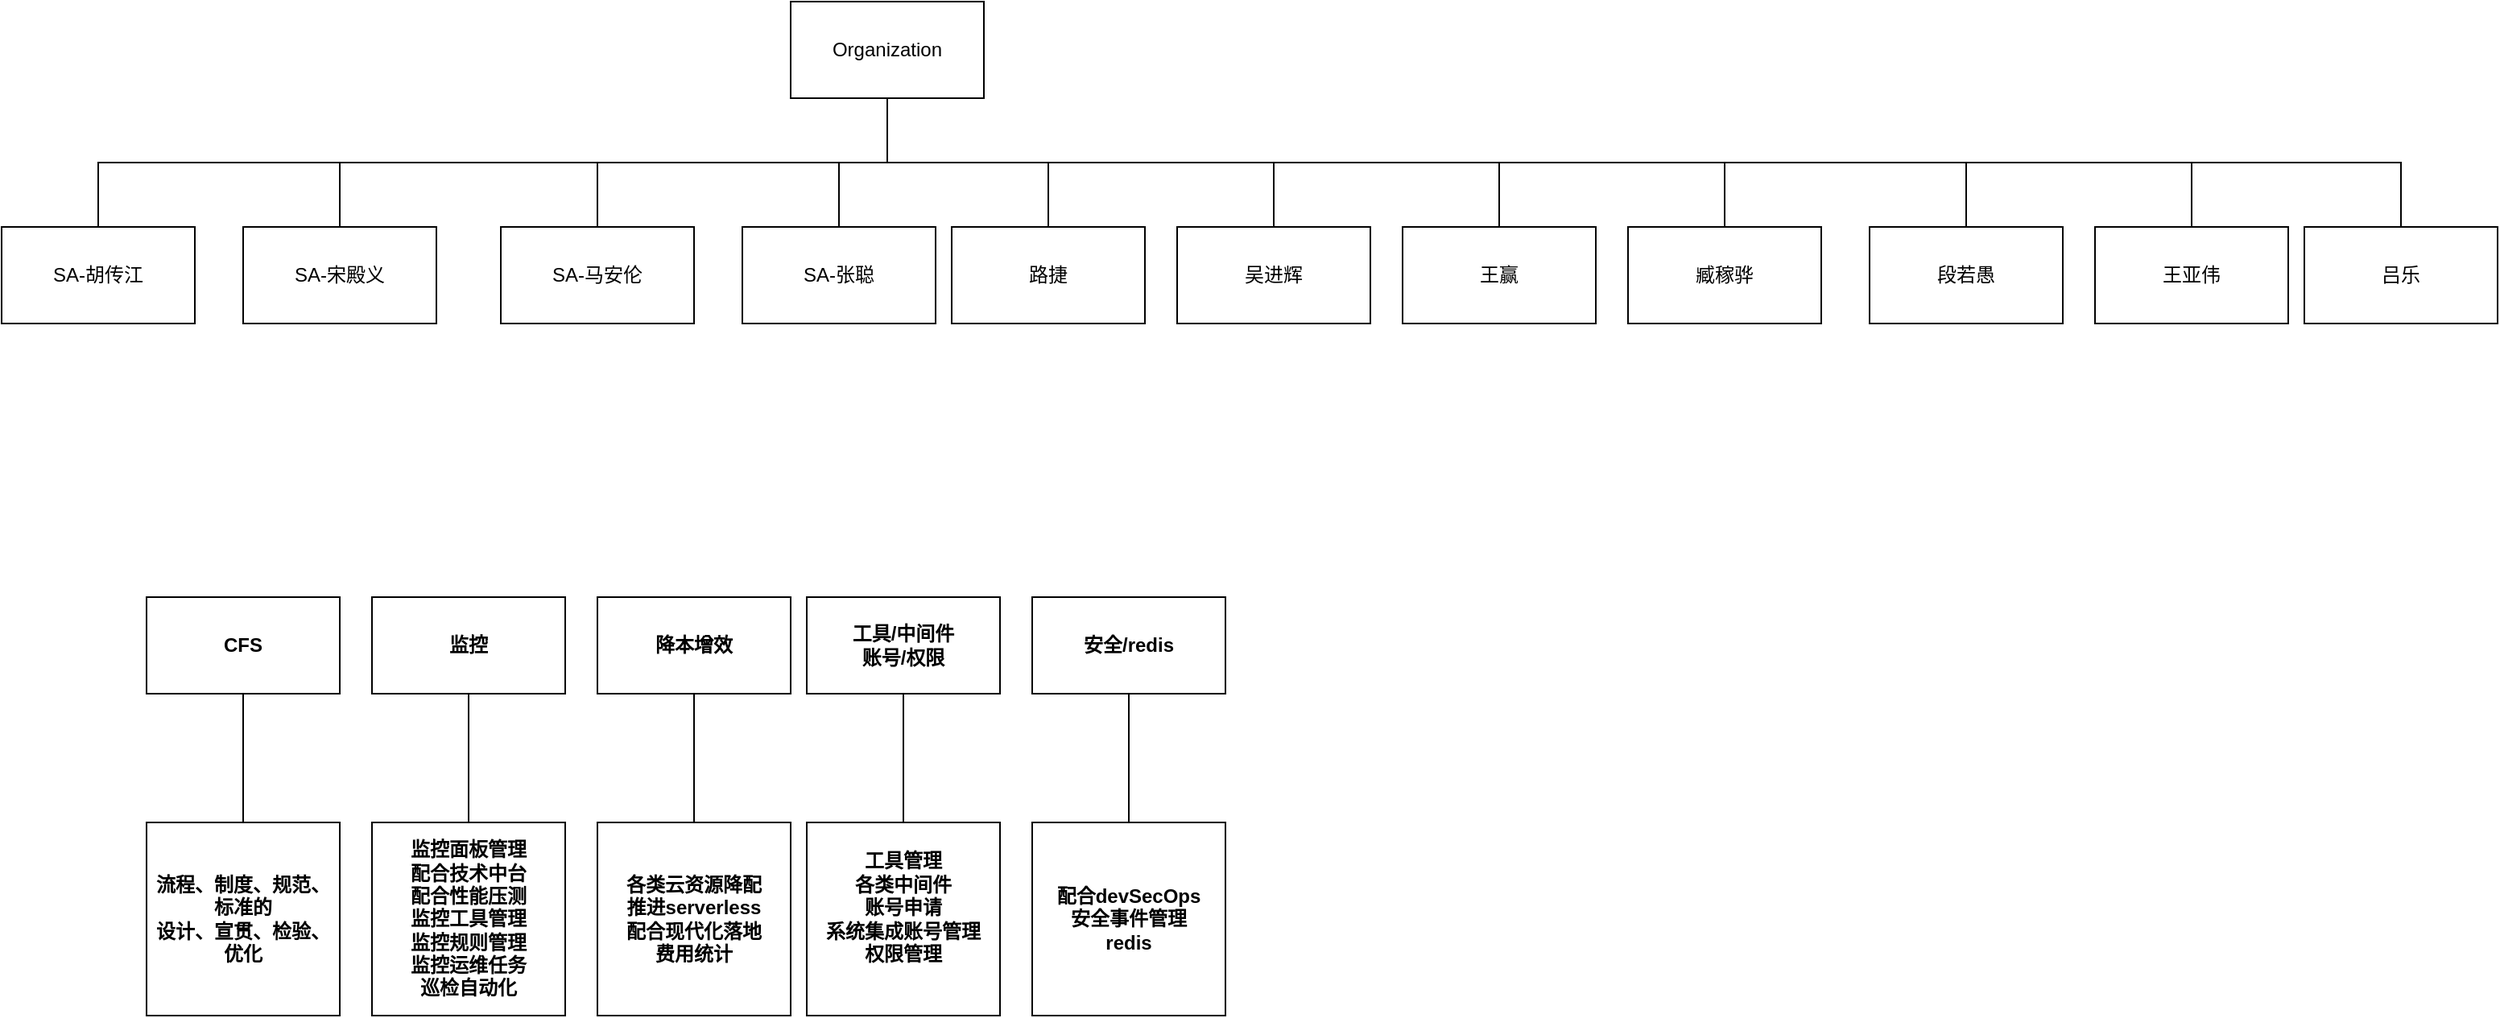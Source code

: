 <mxfile version="22.1.2" type="github">
  <diagram name="Page-1" id="90a13364-a465-7bf4-72fc-28e22215d7a0">
    <mxGraphModel dx="1194" dy="527" grid="1" gridSize="10" guides="1" tooltips="1" connect="1" arrows="1" fold="1" page="1" pageScale="1.5" pageWidth="1169" pageHeight="826" background="none" math="0" shadow="0">
      <root>
        <mxCell id="0" style=";html=1;" />
        <mxCell id="1" style=";html=1;" parent="0" />
        <mxCell id="SuaFpD2nNM8USR017ylW-4" value="" style="edgeStyle=elbowEdgeStyle;rounded=0;orthogonalLoop=1;jettySize=auto;html=1;elbow=vertical;startArrow=none;endArrow=none;" parent="1" source="SuaFpD2nNM8USR017ylW-2" target="SuaFpD2nNM8USR017ylW-3" edge="1">
          <mxGeometry relative="1" as="geometry" />
        </mxCell>
        <mxCell id="SuaFpD2nNM8USR017ylW-6" value="" style="edgeStyle=elbowEdgeStyle;rounded=0;orthogonalLoop=1;jettySize=auto;html=1;elbow=vertical;startArrow=none;endArrow=none;" parent="1" source="SuaFpD2nNM8USR017ylW-2" target="SuaFpD2nNM8USR017ylW-5" edge="1">
          <mxGeometry relative="1" as="geometry" />
        </mxCell>
        <mxCell id="SuaFpD2nNM8USR017ylW-7" value="" style="edgeStyle=elbowEdgeStyle;rounded=0;orthogonalLoop=1;jettySize=auto;html=1;elbow=vertical;startArrow=none;endArrow=none;" parent="1" source="SuaFpD2nNM8USR017ylW-2" target="SuaFpD2nNM8USR017ylW-5" edge="1">
          <mxGeometry relative="1" as="geometry" />
        </mxCell>
        <mxCell id="SuaFpD2nNM8USR017ylW-8" value="" style="edgeStyle=elbowEdgeStyle;rounded=0;orthogonalLoop=1;jettySize=auto;html=1;elbow=vertical;startArrow=none;endArrow=none;" parent="1" source="SuaFpD2nNM8USR017ylW-2" target="SuaFpD2nNM8USR017ylW-5" edge="1">
          <mxGeometry relative="1" as="geometry" />
        </mxCell>
        <mxCell id="SuaFpD2nNM8USR017ylW-9" value="" style="edgeStyle=elbowEdgeStyle;rounded=0;orthogonalLoop=1;jettySize=auto;html=1;elbow=vertical;startArrow=none;endArrow=none;" parent="1" source="SuaFpD2nNM8USR017ylW-2" target="SuaFpD2nNM8USR017ylW-5" edge="1">
          <mxGeometry relative="1" as="geometry" />
        </mxCell>
        <mxCell id="SuaFpD2nNM8USR017ylW-21" value="" style="edgeStyle=elbowEdgeStyle;rounded=0;orthogonalLoop=1;jettySize=auto;html=1;elbow=vertical;startArrow=none;endArrow=none;" parent="1" source="SuaFpD2nNM8USR017ylW-2" target="SuaFpD2nNM8USR017ylW-20" edge="1">
          <mxGeometry relative="1" as="geometry" />
        </mxCell>
        <mxCell id="SuaFpD2nNM8USR017ylW-22" value="" style="edgeStyle=elbowEdgeStyle;rounded=0;orthogonalLoop=1;jettySize=auto;html=1;elbow=vertical;startArrow=none;endArrow=none;" parent="1" source="SuaFpD2nNM8USR017ylW-2" target="SuaFpD2nNM8USR017ylW-20" edge="1">
          <mxGeometry relative="1" as="geometry" />
        </mxCell>
        <mxCell id="SuaFpD2nNM8USR017ylW-27" value="" style="edgeStyle=elbowEdgeStyle;rounded=0;orthogonalLoop=1;jettySize=auto;html=1;elbow=vertical;startArrow=none;endArrow=none;" parent="1" source="SuaFpD2nNM8USR017ylW-2" target="SuaFpD2nNM8USR017ylW-26" edge="1">
          <mxGeometry relative="1" as="geometry" />
        </mxCell>
        <mxCell id="cqxLbp6pCCY_u_N71Wts-11" value="" style="edgeStyle=elbowEdgeStyle;rounded=0;orthogonalLoop=1;jettySize=auto;html=1;elbow=vertical;startArrow=none;endArrow=none;" edge="1" parent="1" source="SuaFpD2nNM8USR017ylW-2" target="SuaFpD2nNM8USR017ylW-20">
          <mxGeometry relative="1" as="geometry" />
        </mxCell>
        <mxCell id="cqxLbp6pCCY_u_N71Wts-13" value="" style="edgeStyle=elbowEdgeStyle;rounded=0;orthogonalLoop=1;jettySize=auto;html=1;elbow=vertical;startArrow=none;endArrow=none;" edge="1" parent="1" source="SuaFpD2nNM8USR017ylW-2" target="cqxLbp6pCCY_u_N71Wts-12">
          <mxGeometry relative="1" as="geometry" />
        </mxCell>
        <mxCell id="cqxLbp6pCCY_u_N71Wts-14" value="" style="edgeStyle=elbowEdgeStyle;rounded=0;orthogonalLoop=1;jettySize=auto;html=1;elbow=vertical;startArrow=none;endArrow=none;" edge="1" parent="1" source="SuaFpD2nNM8USR017ylW-2" target="cqxLbp6pCCY_u_N71Wts-12">
          <mxGeometry relative="1" as="geometry" />
        </mxCell>
        <mxCell id="cqxLbp6pCCY_u_N71Wts-15" value="" style="edgeStyle=elbowEdgeStyle;rounded=0;orthogonalLoop=1;jettySize=auto;html=1;elbow=vertical;startArrow=none;endArrow=none;" edge="1" parent="1" source="SuaFpD2nNM8USR017ylW-2" target="cqxLbp6pCCY_u_N71Wts-12">
          <mxGeometry relative="1" as="geometry" />
        </mxCell>
        <mxCell id="cqxLbp6pCCY_u_N71Wts-17" value="" style="edgeStyle=elbowEdgeStyle;rounded=0;orthogonalLoop=1;jettySize=auto;html=1;elbow=vertical;startArrow=none;endArrow=none;" edge="1" parent="1" source="SuaFpD2nNM8USR017ylW-2" target="cqxLbp6pCCY_u_N71Wts-16">
          <mxGeometry relative="1" as="geometry" />
        </mxCell>
        <mxCell id="cqxLbp6pCCY_u_N71Wts-19" value="" style="edgeStyle=elbowEdgeStyle;rounded=0;orthogonalLoop=1;jettySize=auto;html=1;elbow=vertical;startArrow=none;endArrow=none;" edge="1" parent="1" source="SuaFpD2nNM8USR017ylW-2" target="cqxLbp6pCCY_u_N71Wts-18">
          <mxGeometry relative="1" as="geometry" />
        </mxCell>
        <mxCell id="cqxLbp6pCCY_u_N71Wts-21" value="" style="edgeStyle=elbowEdgeStyle;rounded=0;orthogonalLoop=1;jettySize=auto;html=1;elbow=vertical;startArrow=none;endArrow=none;" edge="1" parent="1" source="SuaFpD2nNM8USR017ylW-2" target="cqxLbp6pCCY_u_N71Wts-20">
          <mxGeometry relative="1" as="geometry" />
        </mxCell>
        <mxCell id="cqxLbp6pCCY_u_N71Wts-23" value="" style="edgeStyle=elbowEdgeStyle;rounded=0;orthogonalLoop=1;jettySize=auto;html=1;elbow=vertical;startArrow=none;endArrow=none;" edge="1" parent="1" source="SuaFpD2nNM8USR017ylW-2" target="cqxLbp6pCCY_u_N71Wts-22">
          <mxGeometry relative="1" as="geometry" />
        </mxCell>
        <mxCell id="cqxLbp6pCCY_u_N71Wts-25" value="" style="edgeStyle=elbowEdgeStyle;rounded=0;orthogonalLoop=1;jettySize=auto;html=1;elbow=vertical;startArrow=none;endArrow=none;" edge="1" parent="1" source="SuaFpD2nNM8USR017ylW-2" target="cqxLbp6pCCY_u_N71Wts-24">
          <mxGeometry relative="1" as="geometry" />
        </mxCell>
        <mxCell id="cqxLbp6pCCY_u_N71Wts-27" value="" style="edgeStyle=elbowEdgeStyle;rounded=0;orthogonalLoop=1;jettySize=auto;html=1;elbow=vertical;startArrow=none;endArrow=none;" edge="1" parent="1" source="SuaFpD2nNM8USR017ylW-2" target="cqxLbp6pCCY_u_N71Wts-26">
          <mxGeometry relative="1" as="geometry" />
        </mxCell>
        <UserObject label="Organization" treeRoot="1" id="SuaFpD2nNM8USR017ylW-2">
          <mxCell style="whiteSpace=wrap;html=1;align=center;treeFolding=1;treeMoving=1;newEdgeStyle={&quot;edgeStyle&quot;:&quot;elbowEdgeStyle&quot;,&quot;startArrow&quot;:&quot;none&quot;,&quot;endArrow&quot;:&quot;none&quot;};" parent="1" vertex="1">
            <mxGeometry x="670" y="490" width="120" height="60" as="geometry" />
          </mxCell>
        </UserObject>
        <UserObject label="SA-胡传江" treeRoot="1" id="SuaFpD2nNM8USR017ylW-3">
          <mxCell style="whiteSpace=wrap;html=1;align=center;treeFolding=1;treeMoving=1;newEdgeStyle={&quot;edgeStyle&quot;:&quot;elbowEdgeStyle&quot;,&quot;startArrow&quot;:&quot;none&quot;,&quot;endArrow&quot;:&quot;none&quot;};" parent="1" vertex="1">
            <mxGeometry x="180" y="630" width="120" height="60" as="geometry" />
          </mxCell>
        </UserObject>
        <UserObject label="SA-宋殿义" treeRoot="1" id="SuaFpD2nNM8USR017ylW-5">
          <mxCell style="whiteSpace=wrap;html=1;align=center;treeFolding=1;treeMoving=1;newEdgeStyle={&quot;edgeStyle&quot;:&quot;elbowEdgeStyle&quot;,&quot;startArrow&quot;:&quot;none&quot;,&quot;endArrow&quot;:&quot;none&quot;};" parent="1" vertex="1">
            <mxGeometry x="330" y="630" width="120" height="60" as="geometry" />
          </mxCell>
        </UserObject>
        <UserObject label="吕乐" treeRoot="1" id="SuaFpD2nNM8USR017ylW-20">
          <mxCell style="whiteSpace=wrap;html=1;align=center;treeFolding=1;treeMoving=1;newEdgeStyle={&quot;edgeStyle&quot;:&quot;elbowEdgeStyle&quot;,&quot;startArrow&quot;:&quot;none&quot;,&quot;endArrow&quot;:&quot;none&quot;};" parent="1" vertex="1">
            <mxGeometry x="1610" y="630" width="120" height="60" as="geometry" />
          </mxCell>
        </UserObject>
        <UserObject label="SA-马安伦" treeRoot="1" id="SuaFpD2nNM8USR017ylW-26">
          <mxCell style="whiteSpace=wrap;html=1;align=center;treeFolding=1;treeMoving=1;newEdgeStyle={&quot;edgeStyle&quot;:&quot;elbowEdgeStyle&quot;,&quot;startArrow&quot;:&quot;none&quot;,&quot;endArrow&quot;:&quot;none&quot;};" parent="1" vertex="1">
            <mxGeometry x="490" y="630" width="120" height="60" as="geometry" />
          </mxCell>
        </UserObject>
        <mxCell id="cqxLbp6pCCY_u_N71Wts-29" value="" style="edgeStyle=elbowEdgeStyle;rounded=0;orthogonalLoop=1;jettySize=auto;html=1;elbow=vertical;startArrow=none;endArrow=none;" edge="1" parent="1" source="SuaFpD2nNM8USR017ylW-28" target="cqxLbp6pCCY_u_N71Wts-28">
          <mxGeometry relative="1" as="geometry" />
        </mxCell>
        <UserObject label="&lt;b&gt;监控&lt;/b&gt;" treeRoot="1" id="SuaFpD2nNM8USR017ylW-28">
          <mxCell style="whiteSpace=wrap;html=1;align=center;treeFolding=1;treeMoving=1;newEdgeStyle={&quot;edgeStyle&quot;:&quot;elbowEdgeStyle&quot;,&quot;startArrow&quot;:&quot;none&quot;,&quot;endArrow&quot;:&quot;none&quot;};" parent="1" vertex="1">
            <mxGeometry x="410" y="860" width="120" height="60" as="geometry" />
          </mxCell>
        </UserObject>
        <mxCell id="cqxLbp6pCCY_u_N71Wts-31" value="" style="edgeStyle=elbowEdgeStyle;rounded=0;orthogonalLoop=1;jettySize=auto;html=1;elbow=vertical;startArrow=none;endArrow=none;" edge="1" parent="1" source="SuaFpD2nNM8USR017ylW-30" target="cqxLbp6pCCY_u_N71Wts-30">
          <mxGeometry relative="1" as="geometry" />
        </mxCell>
        <UserObject label="&lt;b&gt;降本增效&lt;/b&gt;" treeRoot="1" id="SuaFpD2nNM8USR017ylW-30">
          <mxCell style="whiteSpace=wrap;html=1;align=center;treeFolding=1;treeMoving=1;newEdgeStyle={&quot;edgeStyle&quot;:&quot;elbowEdgeStyle&quot;,&quot;startArrow&quot;:&quot;none&quot;,&quot;endArrow&quot;:&quot;none&quot;};" parent="1" vertex="1">
            <mxGeometry x="550" y="860" width="120" height="60" as="geometry" />
          </mxCell>
        </UserObject>
        <mxCell id="cqxLbp6pCCY_u_N71Wts-33" value="" style="edgeStyle=elbowEdgeStyle;rounded=0;orthogonalLoop=1;jettySize=auto;html=1;elbow=vertical;startArrow=none;endArrow=none;" edge="1" parent="1" source="SuaFpD2nNM8USR017ylW-34" target="cqxLbp6pCCY_u_N71Wts-32">
          <mxGeometry relative="1" as="geometry" />
        </mxCell>
        <UserObject label="&lt;b&gt;CFS&lt;/b&gt;" treeRoot="1" id="SuaFpD2nNM8USR017ylW-34">
          <mxCell style="whiteSpace=wrap;html=1;align=center;treeFolding=1;treeMoving=1;newEdgeStyle={&quot;edgeStyle&quot;:&quot;elbowEdgeStyle&quot;,&quot;startArrow&quot;:&quot;none&quot;,&quot;endArrow&quot;:&quot;none&quot;};" parent="1" vertex="1">
            <mxGeometry x="270" y="860" width="120" height="60" as="geometry" />
          </mxCell>
        </UserObject>
        <mxCell id="cqxLbp6pCCY_u_N71Wts-35" value="" style="edgeStyle=elbowEdgeStyle;rounded=0;orthogonalLoop=1;jettySize=auto;html=1;elbow=vertical;startArrow=none;endArrow=none;" edge="1" parent="1" source="SuaFpD2nNM8USR017ylW-36" target="cqxLbp6pCCY_u_N71Wts-34">
          <mxGeometry relative="1" as="geometry" />
        </mxCell>
        <UserObject label="&lt;b&gt;工具/中间件&lt;br&gt;&lt;/b&gt;&lt;b style=&quot;border-color: var(--border-color);&quot;&gt;账号/权限&lt;/b&gt;&lt;b&gt;&lt;br&gt;&lt;/b&gt;" treeRoot="1" id="SuaFpD2nNM8USR017ylW-36">
          <mxCell style="whiteSpace=wrap;html=1;align=center;treeFolding=1;treeMoving=1;newEdgeStyle={&quot;edgeStyle&quot;:&quot;elbowEdgeStyle&quot;,&quot;startArrow&quot;:&quot;none&quot;,&quot;endArrow&quot;:&quot;none&quot;};" parent="1" vertex="1">
            <mxGeometry x="680" y="860" width="120" height="60" as="geometry" />
          </mxCell>
        </UserObject>
        <mxCell id="cqxLbp6pCCY_u_N71Wts-37" value="" style="edgeStyle=elbowEdgeStyle;rounded=0;orthogonalLoop=1;jettySize=auto;html=1;elbow=vertical;startArrow=none;endArrow=none;" edge="1" parent="1" source="SuaFpD2nNM8USR017ylW-50" target="cqxLbp6pCCY_u_N71Wts-36">
          <mxGeometry relative="1" as="geometry" />
        </mxCell>
        <UserObject label="&lt;b&gt;安全/redis&lt;/b&gt;" treeRoot="1" id="SuaFpD2nNM8USR017ylW-50">
          <mxCell style="whiteSpace=wrap;html=1;align=center;treeFolding=1;treeMoving=1;newEdgeStyle={&quot;edgeStyle&quot;:&quot;elbowEdgeStyle&quot;,&quot;startArrow&quot;:&quot;none&quot;,&quot;endArrow&quot;:&quot;none&quot;};" parent="1" vertex="1">
            <mxGeometry x="820" y="860" width="120" height="60" as="geometry" />
          </mxCell>
        </UserObject>
        <UserObject label="王亚伟" treeRoot="1" id="cqxLbp6pCCY_u_N71Wts-12">
          <mxCell style="whiteSpace=wrap;html=1;align=center;treeFolding=1;treeMoving=1;newEdgeStyle={&quot;edgeStyle&quot;:&quot;elbowEdgeStyle&quot;,&quot;startArrow&quot;:&quot;none&quot;,&quot;endArrow&quot;:&quot;none&quot;};" vertex="1" parent="1">
            <mxGeometry x="1480" y="630" width="120" height="60" as="geometry" />
          </mxCell>
        </UserObject>
        <UserObject label="段若愚" treeRoot="1" id="cqxLbp6pCCY_u_N71Wts-16">
          <mxCell style="whiteSpace=wrap;html=1;align=center;treeFolding=1;treeMoving=1;newEdgeStyle={&quot;edgeStyle&quot;:&quot;elbowEdgeStyle&quot;,&quot;startArrow&quot;:&quot;none&quot;,&quot;endArrow&quot;:&quot;none&quot;};" vertex="1" parent="1">
            <mxGeometry x="1340" y="630" width="120" height="60" as="geometry" />
          </mxCell>
        </UserObject>
        <UserObject label="臧稼骅" treeRoot="1" id="cqxLbp6pCCY_u_N71Wts-18">
          <mxCell style="whiteSpace=wrap;html=1;align=center;treeFolding=1;treeMoving=1;newEdgeStyle={&quot;edgeStyle&quot;:&quot;elbowEdgeStyle&quot;,&quot;startArrow&quot;:&quot;none&quot;,&quot;endArrow&quot;:&quot;none&quot;};" vertex="1" parent="1">
            <mxGeometry x="1190" y="630" width="120" height="60" as="geometry" />
          </mxCell>
        </UserObject>
        <UserObject label="王赢" treeRoot="1" id="cqxLbp6pCCY_u_N71Wts-20">
          <mxCell style="whiteSpace=wrap;html=1;align=center;treeFolding=1;treeMoving=1;newEdgeStyle={&quot;edgeStyle&quot;:&quot;elbowEdgeStyle&quot;,&quot;startArrow&quot;:&quot;none&quot;,&quot;endArrow&quot;:&quot;none&quot;};" vertex="1" parent="1">
            <mxGeometry x="1050" y="630" width="120" height="60" as="geometry" />
          </mxCell>
        </UserObject>
        <UserObject label="吴进辉" treeRoot="1" id="cqxLbp6pCCY_u_N71Wts-22">
          <mxCell style="whiteSpace=wrap;html=1;align=center;treeFolding=1;treeMoving=1;newEdgeStyle={&quot;edgeStyle&quot;:&quot;elbowEdgeStyle&quot;,&quot;startArrow&quot;:&quot;none&quot;,&quot;endArrow&quot;:&quot;none&quot;};" vertex="1" parent="1">
            <mxGeometry x="910" y="630" width="120" height="60" as="geometry" />
          </mxCell>
        </UserObject>
        <UserObject label="路捷" treeRoot="1" id="cqxLbp6pCCY_u_N71Wts-24">
          <mxCell style="whiteSpace=wrap;html=1;align=center;treeFolding=1;treeMoving=1;newEdgeStyle={&quot;edgeStyle&quot;:&quot;elbowEdgeStyle&quot;,&quot;startArrow&quot;:&quot;none&quot;,&quot;endArrow&quot;:&quot;none&quot;};" vertex="1" parent="1">
            <mxGeometry x="770" y="630" width="120" height="60" as="geometry" />
          </mxCell>
        </UserObject>
        <UserObject label="SA-张聪" treeRoot="1" id="cqxLbp6pCCY_u_N71Wts-26">
          <mxCell style="whiteSpace=wrap;html=1;align=center;treeFolding=1;treeMoving=1;newEdgeStyle={&quot;edgeStyle&quot;:&quot;elbowEdgeStyle&quot;,&quot;startArrow&quot;:&quot;none&quot;,&quot;endArrow&quot;:&quot;none&quot;};" vertex="1" parent="1">
            <mxGeometry x="640" y="630" width="120" height="60" as="geometry" />
          </mxCell>
        </UserObject>
        <UserObject label="&lt;b&gt;监控面板管理&lt;br&gt;配合技术中台&lt;br&gt;配合性能压测&lt;br&gt;监控工具管理&lt;br&gt;监控规则管理&lt;br&gt;监控运维任务&lt;br&gt;&lt;/b&gt;&lt;b style=&quot;border-color: var(--border-color);&quot;&gt;巡检自动化&lt;br style=&quot;border-color: var(--border-color);&quot;&gt;&lt;/b&gt;" treeRoot="1" id="cqxLbp6pCCY_u_N71Wts-28">
          <mxCell style="whiteSpace=wrap;html=1;align=center;treeFolding=1;treeMoving=1;newEdgeStyle={&quot;edgeStyle&quot;:&quot;elbowEdgeStyle&quot;,&quot;startArrow&quot;:&quot;none&quot;,&quot;endArrow&quot;:&quot;none&quot;};" vertex="1" parent="1">
            <mxGeometry x="410" y="1000" width="120" height="120" as="geometry" />
          </mxCell>
        </UserObject>
        <UserObject label="&lt;b style=&quot;border-color: var(--border-color);&quot;&gt;各类云资源降配&lt;br&gt;推进serverless&lt;br&gt;配合现代化落地&lt;br&gt;费用统计&lt;br&gt;&lt;/b&gt;" treeRoot="1" id="cqxLbp6pCCY_u_N71Wts-30">
          <mxCell style="whiteSpace=wrap;html=1;align=center;treeFolding=1;treeMoving=1;newEdgeStyle={&quot;edgeStyle&quot;:&quot;elbowEdgeStyle&quot;,&quot;startArrow&quot;:&quot;none&quot;,&quot;endArrow&quot;:&quot;none&quot;};" vertex="1" parent="1">
            <mxGeometry x="550" y="1000" width="120" height="120" as="geometry" />
          </mxCell>
        </UserObject>
        <UserObject label="&lt;b&gt;流程、制度、规范、标准的&lt;br&gt;设计、宣贯、检验、优化&lt;br&gt;&lt;/b&gt;" treeRoot="1" id="cqxLbp6pCCY_u_N71Wts-32">
          <mxCell style="whiteSpace=wrap;html=1;align=center;treeFolding=1;treeMoving=1;newEdgeStyle={&quot;edgeStyle&quot;:&quot;elbowEdgeStyle&quot;,&quot;startArrow&quot;:&quot;none&quot;,&quot;endArrow&quot;:&quot;none&quot;};" vertex="1" parent="1">
            <mxGeometry x="270" y="1000" width="120" height="120" as="geometry" />
          </mxCell>
        </UserObject>
        <UserObject label="&lt;b&gt;工具管理&lt;br&gt;各类中间件&lt;br&gt;账号申请&lt;br&gt;系统集成账号管理&lt;br&gt;权限管理&lt;br&gt;&lt;br&gt;&lt;/b&gt;" treeRoot="1" id="cqxLbp6pCCY_u_N71Wts-34">
          <mxCell style="whiteSpace=wrap;html=1;align=center;treeFolding=1;treeMoving=1;newEdgeStyle={&quot;edgeStyle&quot;:&quot;elbowEdgeStyle&quot;,&quot;startArrow&quot;:&quot;none&quot;,&quot;endArrow&quot;:&quot;none&quot;};" vertex="1" parent="1">
            <mxGeometry x="680" y="1000" width="120" height="120" as="geometry" />
          </mxCell>
        </UserObject>
        <UserObject label="&lt;b&gt;配合devSecOps&lt;br&gt;安全事件管理&lt;br&gt;redis&lt;br&gt;&lt;/b&gt;" treeRoot="1" id="cqxLbp6pCCY_u_N71Wts-36">
          <mxCell style="whiteSpace=wrap;html=1;align=center;treeFolding=1;treeMoving=1;newEdgeStyle={&quot;edgeStyle&quot;:&quot;elbowEdgeStyle&quot;,&quot;startArrow&quot;:&quot;none&quot;,&quot;endArrow&quot;:&quot;none&quot;};" vertex="1" parent="1">
            <mxGeometry x="820" y="1000" width="120" height="120" as="geometry" />
          </mxCell>
        </UserObject>
      </root>
    </mxGraphModel>
  </diagram>
</mxfile>
